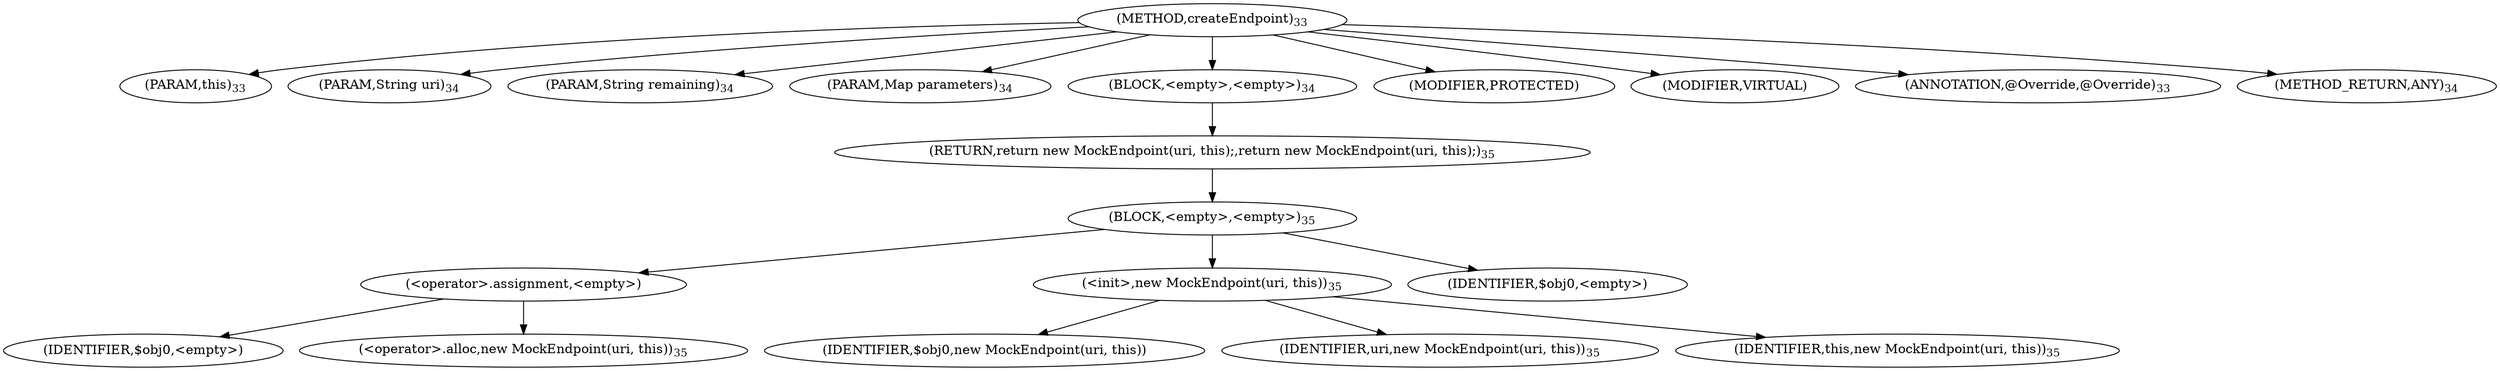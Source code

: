 digraph "createEndpoint" {  
"9" [label = <(METHOD,createEndpoint)<SUB>33</SUB>> ]
"4" [label = <(PARAM,this)<SUB>33</SUB>> ]
"10" [label = <(PARAM,String uri)<SUB>34</SUB>> ]
"11" [label = <(PARAM,String remaining)<SUB>34</SUB>> ]
"12" [label = <(PARAM,Map parameters)<SUB>34</SUB>> ]
"13" [label = <(BLOCK,&lt;empty&gt;,&lt;empty&gt;)<SUB>34</SUB>> ]
"14" [label = <(RETURN,return new MockEndpoint(uri, this);,return new MockEndpoint(uri, this);)<SUB>35</SUB>> ]
"15" [label = <(BLOCK,&lt;empty&gt;,&lt;empty&gt;)<SUB>35</SUB>> ]
"16" [label = <(&lt;operator&gt;.assignment,&lt;empty&gt;)> ]
"17" [label = <(IDENTIFIER,$obj0,&lt;empty&gt;)> ]
"18" [label = <(&lt;operator&gt;.alloc,new MockEndpoint(uri, this))<SUB>35</SUB>> ]
"19" [label = <(&lt;init&gt;,new MockEndpoint(uri, this))<SUB>35</SUB>> ]
"20" [label = <(IDENTIFIER,$obj0,new MockEndpoint(uri, this))> ]
"21" [label = <(IDENTIFIER,uri,new MockEndpoint(uri, this))<SUB>35</SUB>> ]
"3" [label = <(IDENTIFIER,this,new MockEndpoint(uri, this))<SUB>35</SUB>> ]
"22" [label = <(IDENTIFIER,$obj0,&lt;empty&gt;)> ]
"23" [label = <(MODIFIER,PROTECTED)> ]
"24" [label = <(MODIFIER,VIRTUAL)> ]
"25" [label = <(ANNOTATION,@Override,@Override)<SUB>33</SUB>> ]
"26" [label = <(METHOD_RETURN,ANY)<SUB>34</SUB>> ]
  "9" -> "4" 
  "9" -> "10" 
  "9" -> "11" 
  "9" -> "12" 
  "9" -> "13" 
  "9" -> "23" 
  "9" -> "24" 
  "9" -> "25" 
  "9" -> "26" 
  "13" -> "14" 
  "14" -> "15" 
  "15" -> "16" 
  "15" -> "19" 
  "15" -> "22" 
  "16" -> "17" 
  "16" -> "18" 
  "19" -> "20" 
  "19" -> "21" 
  "19" -> "3" 
}
